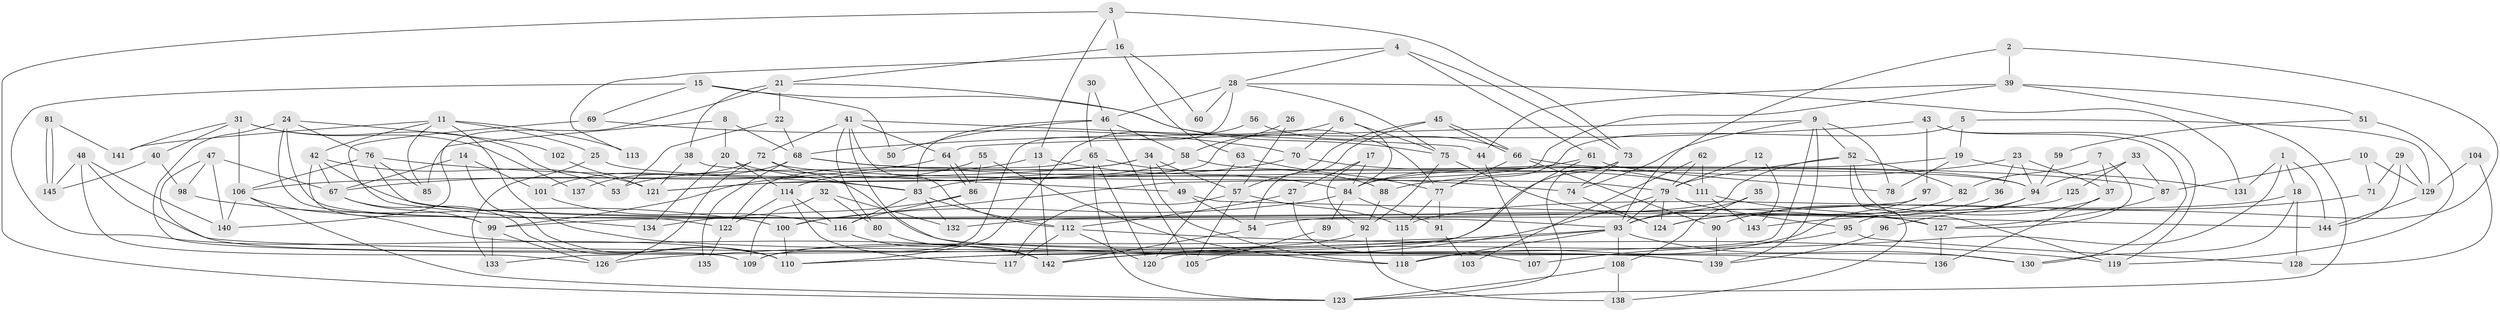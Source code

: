 // coarse degree distribution, {4: 0.19791666666666666, 6: 0.125, 3: 0.2604166666666667, 5: 0.125, 10: 0.020833333333333332, 2: 0.08333333333333333, 7: 0.07291666666666667, 9: 0.052083333333333336, 8: 0.03125, 11: 0.03125}
// Generated by graph-tools (version 1.1) at 2025/23/03/03/25 07:23:58]
// undirected, 145 vertices, 290 edges
graph export_dot {
graph [start="1"]
  node [color=gray90,style=filled];
  1;
  2;
  3;
  4;
  5;
  6;
  7;
  8;
  9;
  10;
  11;
  12;
  13;
  14;
  15;
  16;
  17;
  18;
  19;
  20;
  21;
  22;
  23;
  24;
  25;
  26;
  27;
  28;
  29;
  30;
  31;
  32;
  33;
  34;
  35;
  36;
  37;
  38;
  39;
  40;
  41;
  42;
  43;
  44;
  45;
  46;
  47;
  48;
  49;
  50;
  51;
  52;
  53;
  54;
  55;
  56;
  57;
  58;
  59;
  60;
  61;
  62;
  63;
  64;
  65;
  66;
  67;
  68;
  69;
  70;
  71;
  72;
  73;
  74;
  75;
  76;
  77;
  78;
  79;
  80;
  81;
  82;
  83;
  84;
  85;
  86;
  87;
  88;
  89;
  90;
  91;
  92;
  93;
  94;
  95;
  96;
  97;
  98;
  99;
  100;
  101;
  102;
  103;
  104;
  105;
  106;
  107;
  108;
  109;
  110;
  111;
  112;
  113;
  114;
  115;
  116;
  117;
  118;
  119;
  120;
  121;
  122;
  123;
  124;
  125;
  126;
  127;
  128;
  129;
  130;
  131;
  132;
  133;
  134;
  135;
  136;
  137;
  138;
  139;
  140;
  141;
  142;
  143;
  144;
  145;
  1 -- 18;
  1 -- 131;
  1 -- 142;
  1 -- 144;
  2 -- 93;
  2 -- 39;
  2 -- 143;
  3 -- 73;
  3 -- 13;
  3 -- 16;
  3 -- 123;
  4 -- 73;
  4 -- 28;
  4 -- 61;
  4 -- 113;
  5 -- 129;
  5 -- 77;
  5 -- 19;
  6 -- 70;
  6 -- 121;
  6 -- 75;
  6 -- 84;
  7 -- 82;
  7 -- 127;
  7 -- 37;
  8 -- 68;
  8 -- 20;
  8 -- 85;
  9 -- 52;
  9 -- 78;
  9 -- 64;
  9 -- 74;
  9 -- 120;
  9 -- 139;
  10 -- 87;
  10 -- 71;
  10 -- 129;
  11 -- 139;
  11 -- 42;
  11 -- 25;
  11 -- 85;
  11 -- 113;
  11 -- 141;
  12 -- 143;
  12 -- 79;
  13 -- 84;
  13 -- 142;
  13 -- 114;
  14 -- 110;
  14 -- 67;
  14 -- 101;
  15 -- 110;
  15 -- 69;
  15 -- 50;
  15 -- 75;
  16 -- 21;
  16 -- 60;
  16 -- 63;
  17 -- 84;
  17 -- 92;
  17 -- 27;
  18 -- 130;
  18 -- 115;
  18 -- 128;
  19 -- 84;
  19 -- 78;
  19 -- 131;
  20 -- 114;
  20 -- 83;
  20 -- 134;
  21 -- 77;
  21 -- 140;
  21 -- 22;
  21 -- 38;
  22 -- 53;
  22 -- 68;
  23 -- 88;
  23 -- 94;
  23 -- 36;
  23 -- 37;
  24 -- 76;
  24 -- 100;
  24 -- 102;
  24 -- 109;
  24 -- 122;
  25 -- 133;
  25 -- 94;
  26 -- 57;
  26 -- 58;
  27 -- 112;
  27 -- 107;
  28 -- 75;
  28 -- 109;
  28 -- 46;
  28 -- 60;
  28 -- 131;
  29 -- 129;
  29 -- 144;
  29 -- 71;
  30 -- 46;
  30 -- 65;
  31 -- 40;
  31 -- 106;
  31 -- 53;
  31 -- 137;
  31 -- 141;
  32 -- 109;
  32 -- 80;
  32 -- 132;
  33 -- 94;
  33 -- 87;
  33 -- 125;
  34 -- 57;
  34 -- 106;
  34 -- 49;
  34 -- 53;
  34 -- 118;
  35 -- 93;
  35 -- 108;
  36 -- 124;
  37 -- 90;
  37 -- 136;
  38 -- 49;
  38 -- 121;
  39 -- 44;
  39 -- 123;
  39 -- 51;
  39 -- 100;
  40 -- 145;
  40 -- 98;
  41 -- 112;
  41 -- 64;
  41 -- 44;
  41 -- 72;
  41 -- 80;
  41 -- 136;
  42 -- 99;
  42 -- 67;
  42 -- 121;
  42 -- 127;
  43 -- 68;
  43 -- 130;
  43 -- 97;
  43 -- 119;
  44 -- 107;
  45 -- 57;
  45 -- 66;
  45 -- 66;
  45 -- 54;
  46 -- 83;
  46 -- 50;
  46 -- 58;
  46 -- 105;
  47 -- 67;
  47 -- 109;
  47 -- 98;
  47 -- 140;
  48 -- 126;
  48 -- 140;
  48 -- 139;
  48 -- 145;
  49 -- 54;
  49 -- 144;
  51 -- 119;
  51 -- 59;
  52 -- 79;
  52 -- 54;
  52 -- 82;
  52 -- 119;
  52 -- 138;
  54 -- 142;
  55 -- 86;
  55 -- 118;
  55 -- 99;
  56 -- 66;
  56 -- 110;
  57 -- 115;
  57 -- 117;
  57 -- 105;
  58 -- 121;
  58 -- 111;
  59 -- 94;
  61 -- 84;
  61 -- 78;
  61 -- 110;
  62 -- 111;
  62 -- 79;
  62 -- 103;
  63 -- 120;
  63 -- 77;
  64 -- 86;
  64 -- 86;
  64 -- 67;
  65 -- 123;
  65 -- 120;
  65 -- 88;
  65 -- 122;
  66 -- 90;
  66 -- 77;
  66 -- 94;
  67 -- 110;
  67 -- 99;
  68 -- 101;
  68 -- 74;
  68 -- 87;
  68 -- 135;
  69 -- 134;
  69 -- 70;
  70 -- 111;
  70 -- 83;
  71 -- 124;
  72 -- 79;
  72 -- 126;
  72 -- 130;
  72 -- 137;
  73 -- 74;
  73 -- 123;
  73 -- 133;
  74 -- 124;
  75 -- 92;
  75 -- 124;
  76 -- 85;
  76 -- 93;
  76 -- 83;
  76 -- 106;
  77 -- 91;
  77 -- 115;
  79 -- 124;
  79 -- 93;
  79 -- 95;
  79 -- 110;
  80 -- 142;
  81 -- 141;
  81 -- 145;
  81 -- 145;
  82 -- 93;
  83 -- 116;
  83 -- 112;
  83 -- 132;
  84 -- 100;
  84 -- 89;
  84 -- 91;
  86 -- 116;
  86 -- 134;
  87 -- 127;
  88 -- 92;
  89 -- 105;
  90 -- 139;
  91 -- 103;
  92 -- 138;
  92 -- 109;
  93 -- 118;
  93 -- 126;
  93 -- 108;
  93 -- 130;
  93 -- 142;
  94 -- 95;
  94 -- 96;
  95 -- 107;
  95 -- 128;
  96 -- 139;
  97 -- 99;
  97 -- 118;
  98 -- 100;
  99 -- 126;
  99 -- 133;
  100 -- 110;
  101 -- 116;
  102 -- 121;
  104 -- 128;
  104 -- 129;
  106 -- 142;
  106 -- 123;
  106 -- 140;
  108 -- 123;
  108 -- 138;
  111 -- 127;
  111 -- 143;
  112 -- 119;
  112 -- 117;
  112 -- 120;
  114 -- 122;
  114 -- 116;
  114 -- 117;
  115 -- 118;
  116 -- 142;
  122 -- 135;
  125 -- 132;
  127 -- 136;
  129 -- 144;
}
